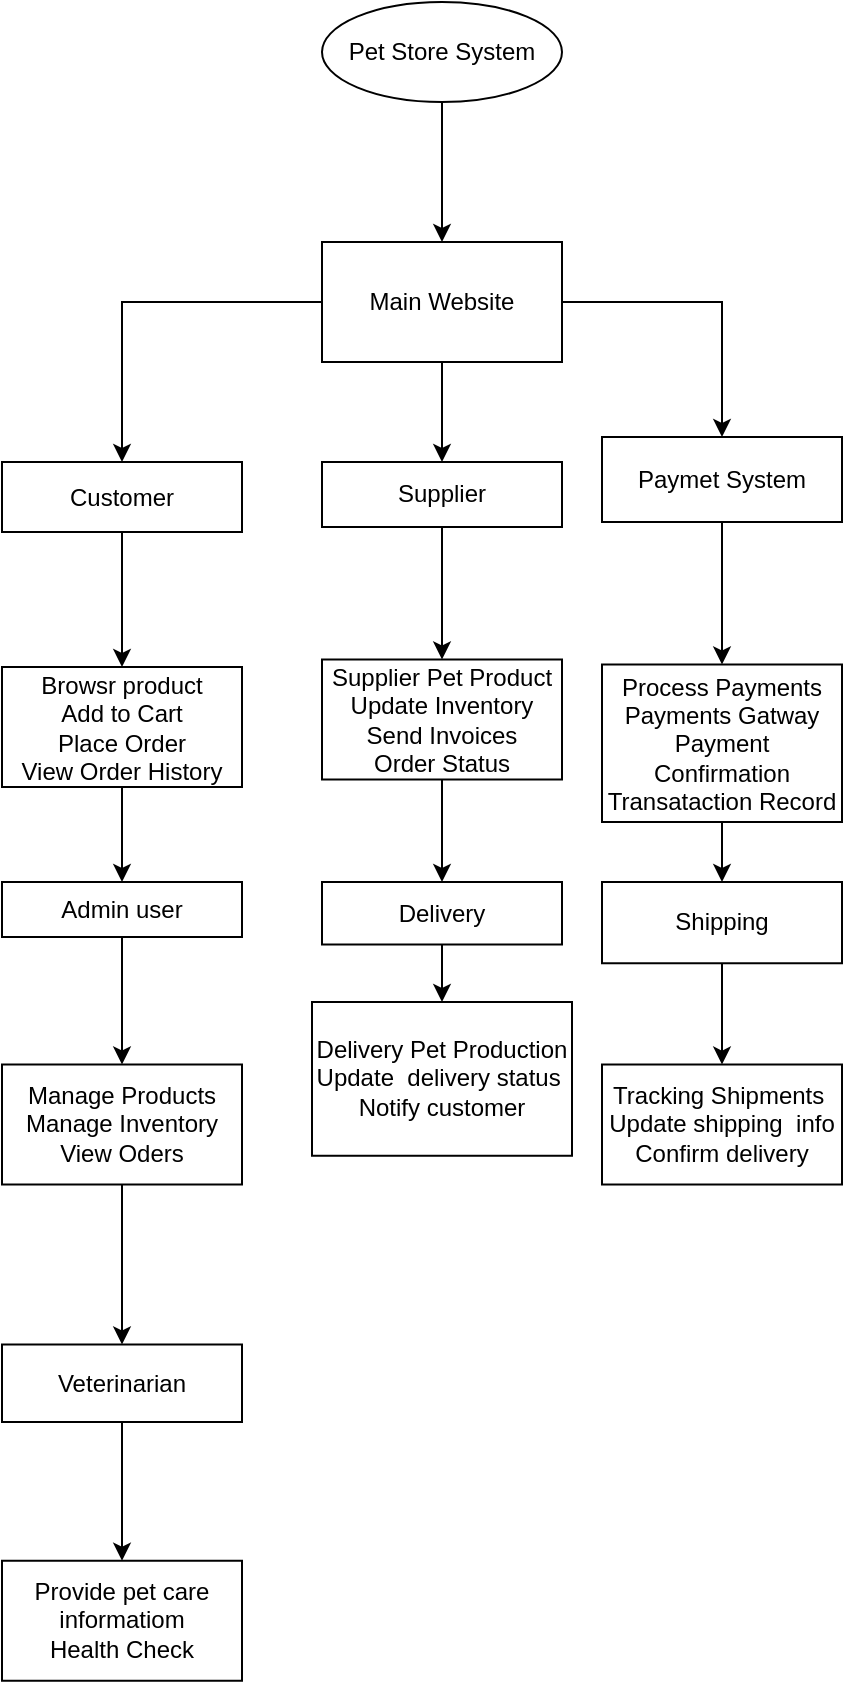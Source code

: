 <mxfile version="24.7.17">
  <diagram name="Page-1" id="4Tdd6PyhLGQLD6WwHYLn">
    <mxGraphModel dx="983" dy="571" grid="1" gridSize="10" guides="1" tooltips="1" connect="1" arrows="1" fold="1" page="1" pageScale="1" pageWidth="850" pageHeight="1100" math="0" shadow="0">
      <root>
        <mxCell id="0" />
        <mxCell id="1" parent="0" />
        <mxCell id="jB3YL_qzwZQaWtv_9ymb-6" value="" style="edgeStyle=orthogonalEdgeStyle;rounded=0;orthogonalLoop=1;jettySize=auto;html=1;" edge="1" parent="1" source="jB3YL_qzwZQaWtv_9ymb-2" target="jB3YL_qzwZQaWtv_9ymb-5">
          <mxGeometry relative="1" as="geometry" />
        </mxCell>
        <mxCell id="jB3YL_qzwZQaWtv_9ymb-2" value="Pet Store System" style="ellipse;whiteSpace=wrap;html=1;" vertex="1" parent="1">
          <mxGeometry x="200" y="210" width="120" height="50" as="geometry" />
        </mxCell>
        <mxCell id="jB3YL_qzwZQaWtv_9ymb-8" value="" style="edgeStyle=orthogonalEdgeStyle;rounded=0;orthogonalLoop=1;jettySize=auto;html=1;" edge="1" parent="1" source="jB3YL_qzwZQaWtv_9ymb-5" target="jB3YL_qzwZQaWtv_9ymb-7">
          <mxGeometry relative="1" as="geometry" />
        </mxCell>
        <mxCell id="jB3YL_qzwZQaWtv_9ymb-13" value="" style="edgeStyle=orthogonalEdgeStyle;rounded=0;orthogonalLoop=1;jettySize=auto;html=1;" edge="1" parent="1" source="jB3YL_qzwZQaWtv_9ymb-5" target="jB3YL_qzwZQaWtv_9ymb-12">
          <mxGeometry relative="1" as="geometry" />
        </mxCell>
        <mxCell id="jB3YL_qzwZQaWtv_9ymb-15" value="" style="edgeStyle=orthogonalEdgeStyle;rounded=0;orthogonalLoop=1;jettySize=auto;html=1;" edge="1" parent="1" source="jB3YL_qzwZQaWtv_9ymb-5" target="jB3YL_qzwZQaWtv_9ymb-14">
          <mxGeometry relative="1" as="geometry" />
        </mxCell>
        <mxCell id="jB3YL_qzwZQaWtv_9ymb-5" value="Main Website" style="whiteSpace=wrap;html=1;" vertex="1" parent="1">
          <mxGeometry x="200" y="330" width="120" height="60" as="geometry" />
        </mxCell>
        <mxCell id="jB3YL_qzwZQaWtv_9ymb-17" value="" style="edgeStyle=orthogonalEdgeStyle;rounded=0;orthogonalLoop=1;jettySize=auto;html=1;" edge="1" parent="1" source="jB3YL_qzwZQaWtv_9ymb-7" target="jB3YL_qzwZQaWtv_9ymb-16">
          <mxGeometry relative="1" as="geometry" />
        </mxCell>
        <mxCell id="jB3YL_qzwZQaWtv_9ymb-7" value="Customer" style="whiteSpace=wrap;html=1;" vertex="1" parent="1">
          <mxGeometry x="40" y="440" width="120" height="35" as="geometry" />
        </mxCell>
        <mxCell id="jB3YL_qzwZQaWtv_9ymb-19" value="" style="edgeStyle=orthogonalEdgeStyle;rounded=0;orthogonalLoop=1;jettySize=auto;html=1;" edge="1" parent="1" source="jB3YL_qzwZQaWtv_9ymb-12" target="jB3YL_qzwZQaWtv_9ymb-18">
          <mxGeometry relative="1" as="geometry" />
        </mxCell>
        <mxCell id="jB3YL_qzwZQaWtv_9ymb-12" value="Supplier" style="whiteSpace=wrap;html=1;" vertex="1" parent="1">
          <mxGeometry x="200" y="440" width="120" height="32.5" as="geometry" />
        </mxCell>
        <mxCell id="jB3YL_qzwZQaWtv_9ymb-21" value="" style="edgeStyle=orthogonalEdgeStyle;rounded=0;orthogonalLoop=1;jettySize=auto;html=1;" edge="1" parent="1" source="jB3YL_qzwZQaWtv_9ymb-14" target="jB3YL_qzwZQaWtv_9ymb-20">
          <mxGeometry relative="1" as="geometry" />
        </mxCell>
        <mxCell id="jB3YL_qzwZQaWtv_9ymb-14" value="Paymet System" style="whiteSpace=wrap;html=1;" vertex="1" parent="1">
          <mxGeometry x="340" y="427.5" width="120" height="42.5" as="geometry" />
        </mxCell>
        <mxCell id="jB3YL_qzwZQaWtv_9ymb-23" value="" style="edgeStyle=orthogonalEdgeStyle;rounded=0;orthogonalLoop=1;jettySize=auto;html=1;" edge="1" parent="1" source="jB3YL_qzwZQaWtv_9ymb-16" target="jB3YL_qzwZQaWtv_9ymb-22">
          <mxGeometry relative="1" as="geometry" />
        </mxCell>
        <mxCell id="jB3YL_qzwZQaWtv_9ymb-16" value="Browsr product&lt;div&gt;Add to Cart&lt;/div&gt;&lt;div&gt;Place Order&lt;/div&gt;&lt;div&gt;View Order History&lt;/div&gt;" style="whiteSpace=wrap;html=1;" vertex="1" parent="1">
          <mxGeometry x="40" y="542.5" width="120" height="60" as="geometry" />
        </mxCell>
        <mxCell id="jB3YL_qzwZQaWtv_9ymb-25" value="" style="edgeStyle=orthogonalEdgeStyle;rounded=0;orthogonalLoop=1;jettySize=auto;html=1;" edge="1" parent="1" source="jB3YL_qzwZQaWtv_9ymb-18" target="jB3YL_qzwZQaWtv_9ymb-24">
          <mxGeometry relative="1" as="geometry" />
        </mxCell>
        <mxCell id="jB3YL_qzwZQaWtv_9ymb-18" value="Supplier Pet Product&lt;div&gt;Update Inventory&lt;/div&gt;&lt;div&gt;Send Invoices&lt;/div&gt;&lt;div&gt;Order Status&lt;/div&gt;" style="whiteSpace=wrap;html=1;" vertex="1" parent="1">
          <mxGeometry x="200" y="538.75" width="120" height="60" as="geometry" />
        </mxCell>
        <mxCell id="jB3YL_qzwZQaWtv_9ymb-27" value="" style="edgeStyle=orthogonalEdgeStyle;rounded=0;orthogonalLoop=1;jettySize=auto;html=1;" edge="1" parent="1" source="jB3YL_qzwZQaWtv_9ymb-20" target="jB3YL_qzwZQaWtv_9ymb-26">
          <mxGeometry relative="1" as="geometry" />
        </mxCell>
        <mxCell id="jB3YL_qzwZQaWtv_9ymb-20" value="Process Payments&lt;div&gt;Payments Gatway&lt;/div&gt;&lt;div&gt;Payment Confirmation&lt;/div&gt;&lt;div&gt;Transataction Record&lt;/div&gt;" style="whiteSpace=wrap;html=1;" vertex="1" parent="1">
          <mxGeometry x="340" y="541.25" width="120" height="78.75" as="geometry" />
        </mxCell>
        <mxCell id="jB3YL_qzwZQaWtv_9ymb-29" value="" style="edgeStyle=orthogonalEdgeStyle;rounded=0;orthogonalLoop=1;jettySize=auto;html=1;" edge="1" parent="1" source="jB3YL_qzwZQaWtv_9ymb-22" target="jB3YL_qzwZQaWtv_9ymb-28">
          <mxGeometry relative="1" as="geometry" />
        </mxCell>
        <mxCell id="jB3YL_qzwZQaWtv_9ymb-22" value="Admin user" style="whiteSpace=wrap;html=1;" vertex="1" parent="1">
          <mxGeometry x="40" y="650" width="120" height="27.5" as="geometry" />
        </mxCell>
        <mxCell id="jB3YL_qzwZQaWtv_9ymb-31" value="" style="edgeStyle=orthogonalEdgeStyle;rounded=0;orthogonalLoop=1;jettySize=auto;html=1;" edge="1" parent="1" source="jB3YL_qzwZQaWtv_9ymb-24" target="jB3YL_qzwZQaWtv_9ymb-30">
          <mxGeometry relative="1" as="geometry">
            <Array as="points">
              <mxPoint x="260" y="710" />
              <mxPoint x="265" y="710" />
            </Array>
          </mxGeometry>
        </mxCell>
        <mxCell id="jB3YL_qzwZQaWtv_9ymb-24" value="Delivery" style="whiteSpace=wrap;html=1;" vertex="1" parent="1">
          <mxGeometry x="200" y="650" width="120" height="31.25" as="geometry" />
        </mxCell>
        <mxCell id="jB3YL_qzwZQaWtv_9ymb-33" value="" style="edgeStyle=orthogonalEdgeStyle;rounded=0;orthogonalLoop=1;jettySize=auto;html=1;" edge="1" parent="1" source="jB3YL_qzwZQaWtv_9ymb-26" target="jB3YL_qzwZQaWtv_9ymb-32">
          <mxGeometry relative="1" as="geometry" />
        </mxCell>
        <mxCell id="jB3YL_qzwZQaWtv_9ymb-26" value="Shipping" style="whiteSpace=wrap;html=1;" vertex="1" parent="1">
          <mxGeometry x="340" y="650" width="120" height="40.63" as="geometry" />
        </mxCell>
        <mxCell id="jB3YL_qzwZQaWtv_9ymb-35" value="" style="edgeStyle=orthogonalEdgeStyle;rounded=0;orthogonalLoop=1;jettySize=auto;html=1;" edge="1" parent="1" source="jB3YL_qzwZQaWtv_9ymb-28" target="jB3YL_qzwZQaWtv_9ymb-34">
          <mxGeometry relative="1" as="geometry" />
        </mxCell>
        <mxCell id="jB3YL_qzwZQaWtv_9ymb-28" value="Manage Products&lt;div&gt;Manage Inventory&lt;/div&gt;&lt;div&gt;View Oders&lt;/div&gt;" style="whiteSpace=wrap;html=1;" vertex="1" parent="1">
          <mxGeometry x="40" y="741.25" width="120" height="60" as="geometry" />
        </mxCell>
        <mxCell id="jB3YL_qzwZQaWtv_9ymb-30" value="Delivery Pet Production&lt;div&gt;Update&amp;nbsp; delivery status&lt;span style=&quot;background-color: initial;&quot;&gt;&amp;nbsp;&lt;/span&gt;&lt;/div&gt;&lt;div&gt;&lt;span style=&quot;background-color: initial;&quot;&gt;Notify customer&lt;/span&gt;&lt;/div&gt;" style="whiteSpace=wrap;html=1;" vertex="1" parent="1">
          <mxGeometry x="195" y="710" width="130" height="76.88" as="geometry" />
        </mxCell>
        <mxCell id="jB3YL_qzwZQaWtv_9ymb-32" value="Tracking Shipments&amp;nbsp;&lt;div&gt;Update shipping&amp;nbsp; info&lt;/div&gt;&lt;div&gt;Confirm delivery&lt;/div&gt;" style="whiteSpace=wrap;html=1;" vertex="1" parent="1">
          <mxGeometry x="340" y="741.255" width="120" height="60" as="geometry" />
        </mxCell>
        <mxCell id="jB3YL_qzwZQaWtv_9ymb-37" value="" style="edgeStyle=orthogonalEdgeStyle;rounded=0;orthogonalLoop=1;jettySize=auto;html=1;" edge="1" parent="1" source="jB3YL_qzwZQaWtv_9ymb-34" target="jB3YL_qzwZQaWtv_9ymb-36">
          <mxGeometry relative="1" as="geometry" />
        </mxCell>
        <mxCell id="jB3YL_qzwZQaWtv_9ymb-34" value="Veterinarian" style="whiteSpace=wrap;html=1;" vertex="1" parent="1">
          <mxGeometry x="40" y="881.25" width="120" height="38.75" as="geometry" />
        </mxCell>
        <mxCell id="jB3YL_qzwZQaWtv_9ymb-36" value="Provide pet care informatiom&lt;div&gt;Health Check&lt;/div&gt;" style="whiteSpace=wrap;html=1;" vertex="1" parent="1">
          <mxGeometry x="40" y="989.375" width="120" height="60" as="geometry" />
        </mxCell>
      </root>
    </mxGraphModel>
  </diagram>
</mxfile>
